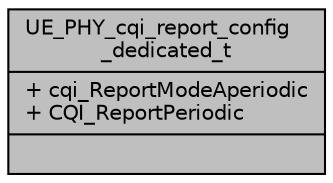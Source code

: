 digraph "UE_PHY_cqi_report_config_dedicated_t"
{
 // LATEX_PDF_SIZE
  edge [fontname="Helvetica",fontsize="10",labelfontname="Helvetica",labelfontsize="10"];
  node [fontname="Helvetica",fontsize="10",shape=record];
  Node1 [label="{UE_PHY_cqi_report_config\l_dedicated_t\n|+ cqi_ReportModeAperiodic\l+ CQI_ReportPeriodic\l|}",height=0.2,width=0.4,color="black", fillcolor="grey75", style="filled", fontcolor="black",tooltip=" "];
}
